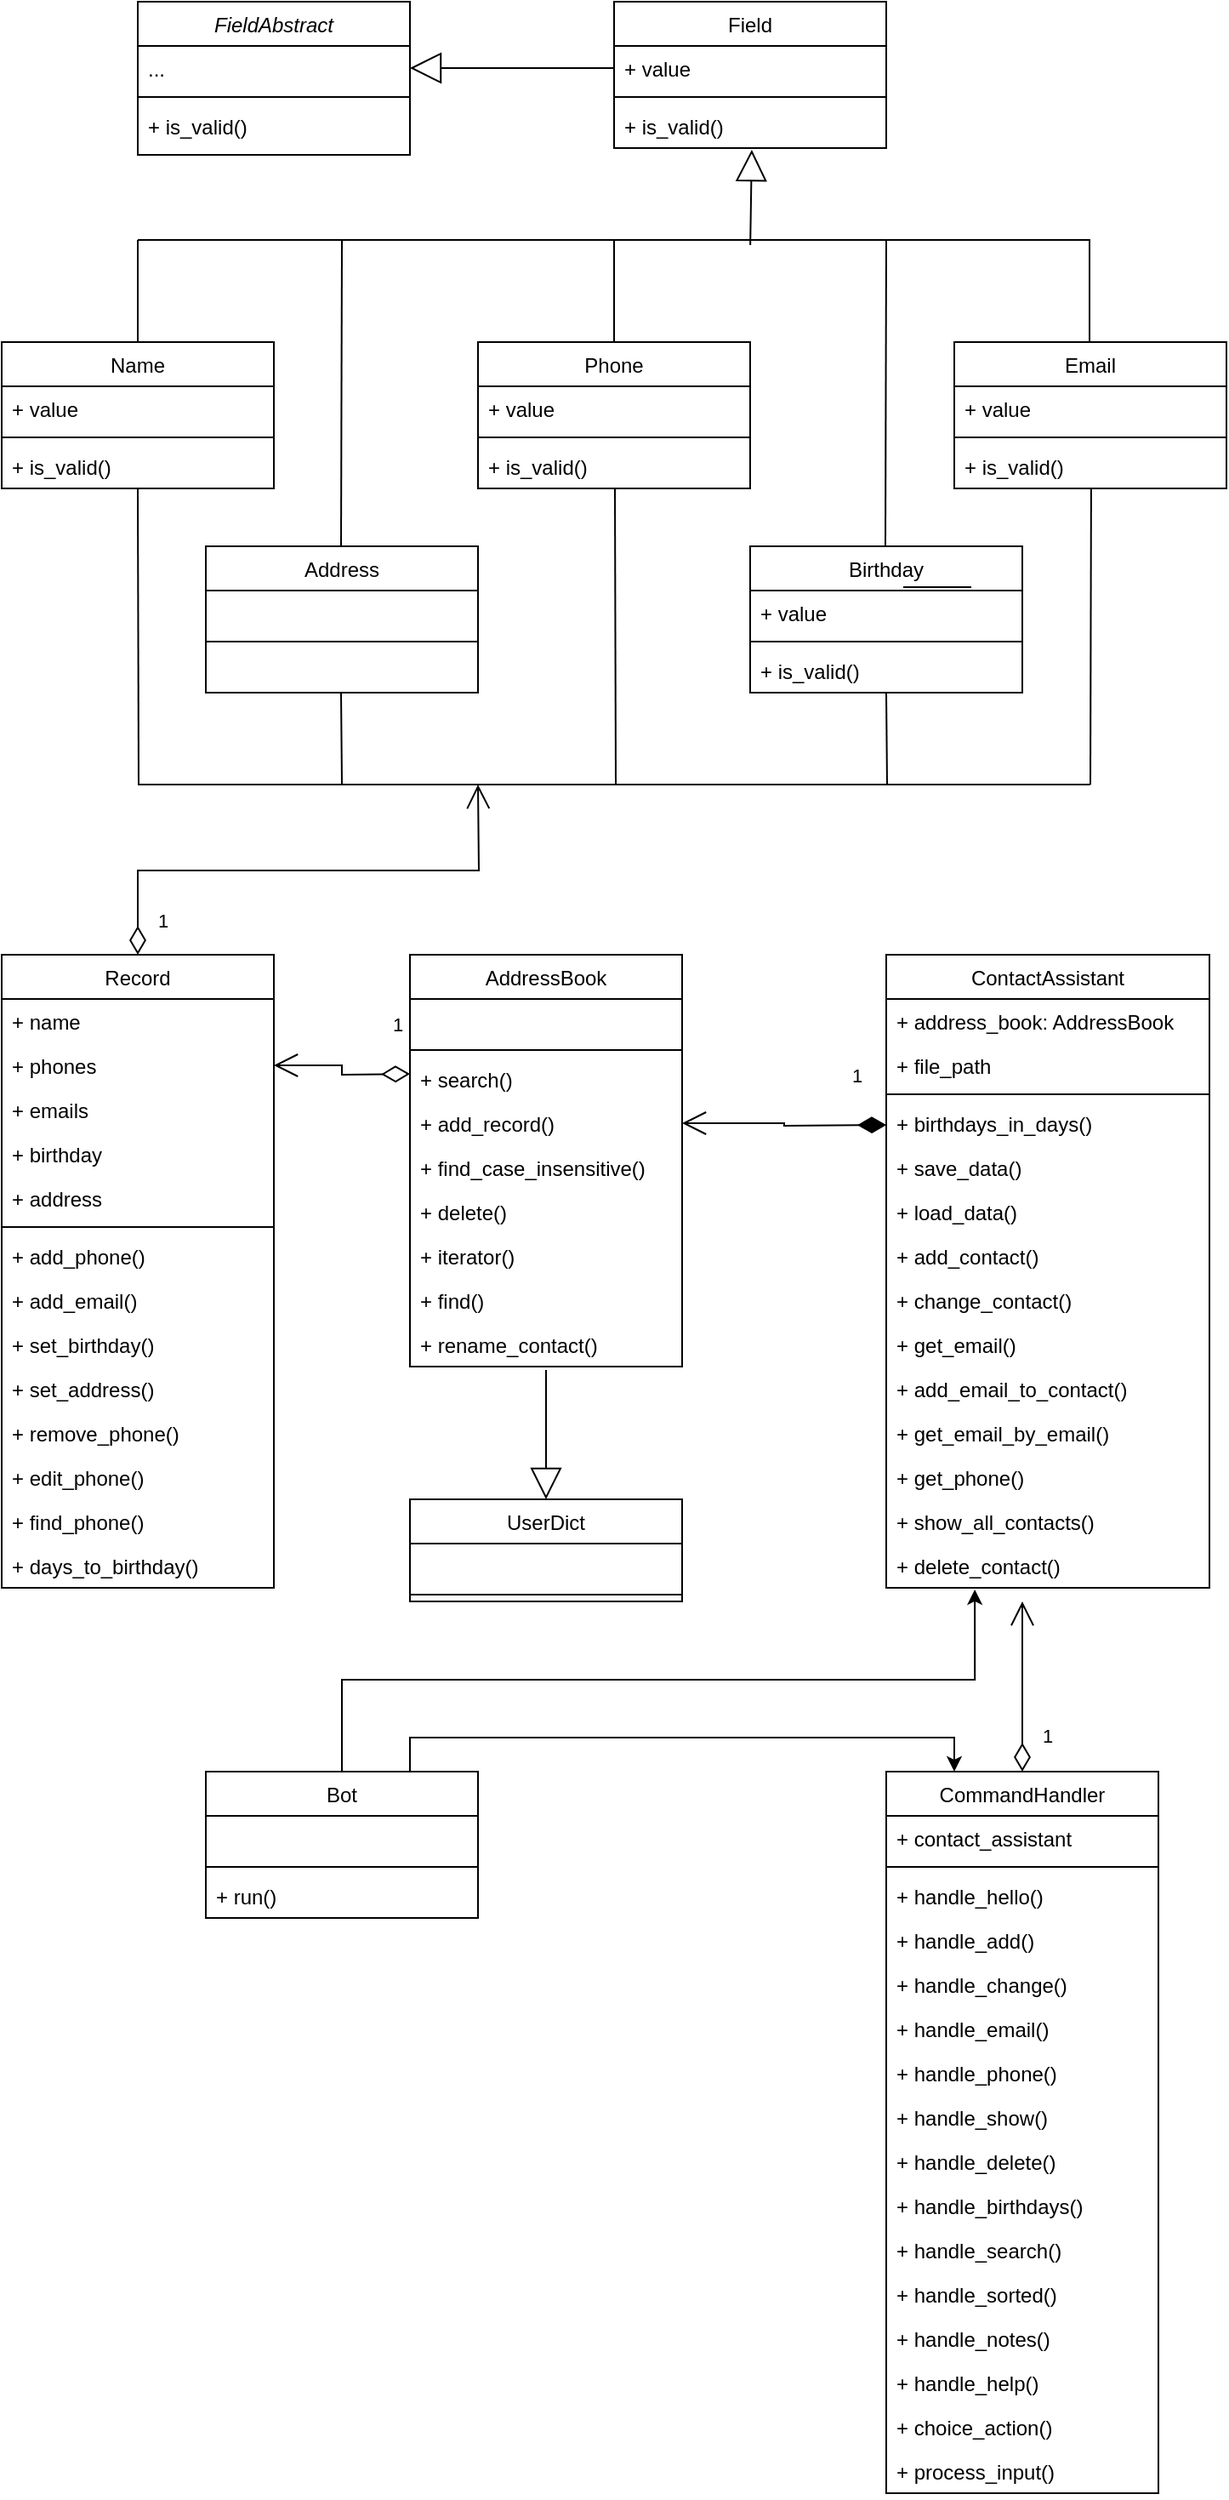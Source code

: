 <mxfile version="24.0.0" type="github">
  <diagram id="C5RBs43oDa-KdzZeNtuy" name="Page-1">
    <mxGraphModel dx="1394" dy="820" grid="1" gridSize="10" guides="1" tooltips="1" connect="1" arrows="1" fold="1" page="1" pageScale="1" pageWidth="827" pageHeight="1169" math="0" shadow="0">
      <root>
        <mxCell id="WIyWlLk6GJQsqaUBKTNV-0" />
        <mxCell id="WIyWlLk6GJQsqaUBKTNV-1" parent="WIyWlLk6GJQsqaUBKTNV-0" />
        <mxCell id="TdaEQUvyKpU_Swf0FTRU-17" value="FieldAbstract" style="swimlane;fontStyle=2;align=center;verticalAlign=top;childLayout=stackLayout;horizontal=1;startSize=26;horizontalStack=0;resizeParent=1;resizeLast=0;collapsible=1;marginBottom=0;rounded=0;shadow=0;strokeWidth=1;" vertex="1" parent="WIyWlLk6GJQsqaUBKTNV-1">
          <mxGeometry x="120" y="80" width="160" height="90" as="geometry">
            <mxRectangle x="230" y="140" width="160" height="26" as="alternateBounds" />
          </mxGeometry>
        </mxCell>
        <mxCell id="TdaEQUvyKpU_Swf0FTRU-20" value="..." style="text;align=left;verticalAlign=top;spacingLeft=4;spacingRight=4;overflow=hidden;rotatable=0;points=[[0,0.5],[1,0.5]];portConstraint=eastwest;rounded=0;shadow=0;html=0;" vertex="1" parent="TdaEQUvyKpU_Swf0FTRU-17">
          <mxGeometry y="26" width="160" height="26" as="geometry" />
        </mxCell>
        <mxCell id="TdaEQUvyKpU_Swf0FTRU-21" value="" style="line;html=1;strokeWidth=1;align=left;verticalAlign=middle;spacingTop=-1;spacingLeft=3;spacingRight=3;rotatable=0;labelPosition=right;points=[];portConstraint=eastwest;" vertex="1" parent="TdaEQUvyKpU_Swf0FTRU-17">
          <mxGeometry y="52" width="160" height="8" as="geometry" />
        </mxCell>
        <mxCell id="TdaEQUvyKpU_Swf0FTRU-22" value="+ is_valid()" style="text;align=left;verticalAlign=top;spacingLeft=4;spacingRight=4;overflow=hidden;rotatable=0;points=[[0,0.5],[1,0.5]];portConstraint=eastwest;" vertex="1" parent="TdaEQUvyKpU_Swf0FTRU-17">
          <mxGeometry y="60" width="160" height="26" as="geometry" />
        </mxCell>
        <mxCell id="TdaEQUvyKpU_Swf0FTRU-23" value="&lt;span style=&quot;font-weight: normal;&quot;&gt;Field&lt;/span&gt;" style="swimlane;fontStyle=1;align=center;verticalAlign=top;childLayout=stackLayout;horizontal=1;startSize=26;horizontalStack=0;resizeParent=1;resizeParentMax=0;resizeLast=0;collapsible=1;marginBottom=0;whiteSpace=wrap;html=1;" vertex="1" parent="WIyWlLk6GJQsqaUBKTNV-1">
          <mxGeometry x="400" y="80" width="160" height="86" as="geometry" />
        </mxCell>
        <mxCell id="TdaEQUvyKpU_Swf0FTRU-24" value="+ value" style="text;strokeColor=none;fillColor=none;align=left;verticalAlign=top;spacingLeft=4;spacingRight=4;overflow=hidden;rotatable=0;points=[[0,0.5],[1,0.5]];portConstraint=eastwest;whiteSpace=wrap;html=1;" vertex="1" parent="TdaEQUvyKpU_Swf0FTRU-23">
          <mxGeometry y="26" width="160" height="26" as="geometry" />
        </mxCell>
        <mxCell id="TdaEQUvyKpU_Swf0FTRU-25" value="" style="line;strokeWidth=1;fillColor=none;align=left;verticalAlign=middle;spacingTop=-1;spacingLeft=3;spacingRight=3;rotatable=0;labelPosition=right;points=[];portConstraint=eastwest;strokeColor=inherit;" vertex="1" parent="TdaEQUvyKpU_Swf0FTRU-23">
          <mxGeometry y="52" width="160" height="8" as="geometry" />
        </mxCell>
        <mxCell id="TdaEQUvyKpU_Swf0FTRU-26" value="+&amp;nbsp;is_valid()" style="text;strokeColor=none;fillColor=none;align=left;verticalAlign=top;spacingLeft=4;spacingRight=4;overflow=hidden;rotatable=0;points=[[0,0.5],[1,0.5]];portConstraint=eastwest;whiteSpace=wrap;html=1;" vertex="1" parent="TdaEQUvyKpU_Swf0FTRU-23">
          <mxGeometry y="60" width="160" height="26" as="geometry" />
        </mxCell>
        <mxCell id="TdaEQUvyKpU_Swf0FTRU-28" value="" style="endArrow=block;endSize=16;endFill=0;html=1;rounded=0;exitX=0;exitY=0.5;exitDx=0;exitDy=0;entryX=1;entryY=0.5;entryDx=0;entryDy=0;" edge="1" parent="WIyWlLk6GJQsqaUBKTNV-1" source="TdaEQUvyKpU_Swf0FTRU-24" target="TdaEQUvyKpU_Swf0FTRU-20">
          <mxGeometry width="160" relative="1" as="geometry">
            <mxPoint x="230" y="250" as="sourcePoint" />
            <mxPoint x="390" y="250" as="targetPoint" />
          </mxGeometry>
        </mxCell>
        <mxCell id="TdaEQUvyKpU_Swf0FTRU-29" value="&lt;span style=&quot;font-weight: normal;&quot;&gt;Name&lt;/span&gt;" style="swimlane;fontStyle=1;align=center;verticalAlign=top;childLayout=stackLayout;horizontal=1;startSize=26;horizontalStack=0;resizeParent=1;resizeParentMax=0;resizeLast=0;collapsible=1;marginBottom=0;whiteSpace=wrap;html=1;" vertex="1" parent="WIyWlLk6GJQsqaUBKTNV-1">
          <mxGeometry x="40" y="280" width="160" height="86" as="geometry" />
        </mxCell>
        <mxCell id="TdaEQUvyKpU_Swf0FTRU-30" value="+ value" style="text;strokeColor=none;fillColor=none;align=left;verticalAlign=top;spacingLeft=4;spacingRight=4;overflow=hidden;rotatable=0;points=[[0,0.5],[1,0.5]];portConstraint=eastwest;whiteSpace=wrap;html=1;" vertex="1" parent="TdaEQUvyKpU_Swf0FTRU-29">
          <mxGeometry y="26" width="160" height="26" as="geometry" />
        </mxCell>
        <mxCell id="TdaEQUvyKpU_Swf0FTRU-31" value="" style="line;strokeWidth=1;fillColor=none;align=left;verticalAlign=middle;spacingTop=-1;spacingLeft=3;spacingRight=3;rotatable=0;labelPosition=right;points=[];portConstraint=eastwest;strokeColor=inherit;" vertex="1" parent="TdaEQUvyKpU_Swf0FTRU-29">
          <mxGeometry y="52" width="160" height="8" as="geometry" />
        </mxCell>
        <mxCell id="TdaEQUvyKpU_Swf0FTRU-32" value="+&amp;nbsp;is_valid()" style="text;strokeColor=none;fillColor=none;align=left;verticalAlign=top;spacingLeft=4;spacingRight=4;overflow=hidden;rotatable=0;points=[[0,0.5],[1,0.5]];portConstraint=eastwest;whiteSpace=wrap;html=1;" vertex="1" parent="TdaEQUvyKpU_Swf0FTRU-29">
          <mxGeometry y="60" width="160" height="26" as="geometry" />
        </mxCell>
        <mxCell id="TdaEQUvyKpU_Swf0FTRU-33" value="&lt;span style=&quot;font-weight: normal;&quot;&gt;Phone&lt;/span&gt;" style="swimlane;fontStyle=1;align=center;verticalAlign=top;childLayout=stackLayout;horizontal=1;startSize=26;horizontalStack=0;resizeParent=1;resizeParentMax=0;resizeLast=0;collapsible=1;marginBottom=0;whiteSpace=wrap;html=1;" vertex="1" parent="WIyWlLk6GJQsqaUBKTNV-1">
          <mxGeometry x="320" y="280" width="160" height="86" as="geometry" />
        </mxCell>
        <mxCell id="TdaEQUvyKpU_Swf0FTRU-34" value="+ value" style="text;strokeColor=none;fillColor=none;align=left;verticalAlign=top;spacingLeft=4;spacingRight=4;overflow=hidden;rotatable=0;points=[[0,0.5],[1,0.5]];portConstraint=eastwest;whiteSpace=wrap;html=1;" vertex="1" parent="TdaEQUvyKpU_Swf0FTRU-33">
          <mxGeometry y="26" width="160" height="26" as="geometry" />
        </mxCell>
        <mxCell id="TdaEQUvyKpU_Swf0FTRU-35" value="" style="line;strokeWidth=1;fillColor=none;align=left;verticalAlign=middle;spacingTop=-1;spacingLeft=3;spacingRight=3;rotatable=0;labelPosition=right;points=[];portConstraint=eastwest;strokeColor=inherit;" vertex="1" parent="TdaEQUvyKpU_Swf0FTRU-33">
          <mxGeometry y="52" width="160" height="8" as="geometry" />
        </mxCell>
        <mxCell id="TdaEQUvyKpU_Swf0FTRU-36" value="+&amp;nbsp;is_valid()" style="text;strokeColor=none;fillColor=none;align=left;verticalAlign=top;spacingLeft=4;spacingRight=4;overflow=hidden;rotatable=0;points=[[0,0.5],[1,0.5]];portConstraint=eastwest;whiteSpace=wrap;html=1;" vertex="1" parent="TdaEQUvyKpU_Swf0FTRU-33">
          <mxGeometry y="60" width="160" height="26" as="geometry" />
        </mxCell>
        <mxCell id="TdaEQUvyKpU_Swf0FTRU-37" value="&lt;span style=&quot;font-weight: normal;&quot;&gt;Email&lt;/span&gt;" style="swimlane;fontStyle=1;align=center;verticalAlign=top;childLayout=stackLayout;horizontal=1;startSize=26;horizontalStack=0;resizeParent=1;resizeParentMax=0;resizeLast=0;collapsible=1;marginBottom=0;whiteSpace=wrap;html=1;" vertex="1" parent="WIyWlLk6GJQsqaUBKTNV-1">
          <mxGeometry x="600" y="280" width="160" height="86" as="geometry" />
        </mxCell>
        <mxCell id="TdaEQUvyKpU_Swf0FTRU-38" value="+ value" style="text;strokeColor=none;fillColor=none;align=left;verticalAlign=top;spacingLeft=4;spacingRight=4;overflow=hidden;rotatable=0;points=[[0,0.5],[1,0.5]];portConstraint=eastwest;whiteSpace=wrap;html=1;" vertex="1" parent="TdaEQUvyKpU_Swf0FTRU-37">
          <mxGeometry y="26" width="160" height="26" as="geometry" />
        </mxCell>
        <mxCell id="TdaEQUvyKpU_Swf0FTRU-39" value="" style="line;strokeWidth=1;fillColor=none;align=left;verticalAlign=middle;spacingTop=-1;spacingLeft=3;spacingRight=3;rotatable=0;labelPosition=right;points=[];portConstraint=eastwest;strokeColor=inherit;" vertex="1" parent="TdaEQUvyKpU_Swf0FTRU-37">
          <mxGeometry y="52" width="160" height="8" as="geometry" />
        </mxCell>
        <mxCell id="TdaEQUvyKpU_Swf0FTRU-40" value="+&amp;nbsp;is_valid()" style="text;strokeColor=none;fillColor=none;align=left;verticalAlign=top;spacingLeft=4;spacingRight=4;overflow=hidden;rotatable=0;points=[[0,0.5],[1,0.5]];portConstraint=eastwest;whiteSpace=wrap;html=1;" vertex="1" parent="TdaEQUvyKpU_Swf0FTRU-37">
          <mxGeometry y="60" width="160" height="26" as="geometry" />
        </mxCell>
        <mxCell id="TdaEQUvyKpU_Swf0FTRU-41" value="&lt;span style=&quot;font-weight: 400;&quot;&gt;Address&lt;/span&gt;" style="swimlane;fontStyle=1;align=center;verticalAlign=top;childLayout=stackLayout;horizontal=1;startSize=26;horizontalStack=0;resizeParent=1;resizeParentMax=0;resizeLast=0;collapsible=1;marginBottom=0;whiteSpace=wrap;html=1;" vertex="1" parent="WIyWlLk6GJQsqaUBKTNV-1">
          <mxGeometry x="160" y="400" width="160" height="86" as="geometry" />
        </mxCell>
        <mxCell id="TdaEQUvyKpU_Swf0FTRU-42" value="&amp;nbsp;" style="text;strokeColor=none;fillColor=none;align=left;verticalAlign=top;spacingLeft=4;spacingRight=4;overflow=hidden;rotatable=0;points=[[0,0.5],[1,0.5]];portConstraint=eastwest;whiteSpace=wrap;html=1;" vertex="1" parent="TdaEQUvyKpU_Swf0FTRU-41">
          <mxGeometry y="26" width="160" height="26" as="geometry" />
        </mxCell>
        <mxCell id="TdaEQUvyKpU_Swf0FTRU-43" value="" style="line;strokeWidth=1;fillColor=none;align=left;verticalAlign=middle;spacingTop=-1;spacingLeft=3;spacingRight=3;rotatable=0;labelPosition=right;points=[];portConstraint=eastwest;strokeColor=inherit;" vertex="1" parent="TdaEQUvyKpU_Swf0FTRU-41">
          <mxGeometry y="52" width="160" height="8" as="geometry" />
        </mxCell>
        <mxCell id="TdaEQUvyKpU_Swf0FTRU-44" value="&amp;nbsp;" style="text;strokeColor=none;fillColor=none;align=left;verticalAlign=top;spacingLeft=4;spacingRight=4;overflow=hidden;rotatable=0;points=[[0,0.5],[1,0.5]];portConstraint=eastwest;whiteSpace=wrap;html=1;" vertex="1" parent="TdaEQUvyKpU_Swf0FTRU-41">
          <mxGeometry y="60" width="160" height="26" as="geometry" />
        </mxCell>
        <mxCell id="TdaEQUvyKpU_Swf0FTRU-45" value="&lt;span style=&quot;font-weight: 400;&quot;&gt;Birthday&lt;/span&gt;" style="swimlane;fontStyle=1;align=center;verticalAlign=top;childLayout=stackLayout;horizontal=1;startSize=26;horizontalStack=0;resizeParent=1;resizeParentMax=0;resizeLast=0;collapsible=1;marginBottom=0;whiteSpace=wrap;html=1;" vertex="1" parent="WIyWlLk6GJQsqaUBKTNV-1">
          <mxGeometry x="480" y="400" width="160" height="86" as="geometry" />
        </mxCell>
        <mxCell id="TdaEQUvyKpU_Swf0FTRU-46" value="+ value" style="text;strokeColor=none;fillColor=none;align=left;verticalAlign=top;spacingLeft=4;spacingRight=4;overflow=hidden;rotatable=0;points=[[0,0.5],[1,0.5]];portConstraint=eastwest;whiteSpace=wrap;html=1;" vertex="1" parent="TdaEQUvyKpU_Swf0FTRU-45">
          <mxGeometry y="26" width="160" height="26" as="geometry" />
        </mxCell>
        <mxCell id="TdaEQUvyKpU_Swf0FTRU-47" value="" style="line;strokeWidth=1;fillColor=none;align=left;verticalAlign=middle;spacingTop=-1;spacingLeft=3;spacingRight=3;rotatable=0;labelPosition=right;points=[];portConstraint=eastwest;strokeColor=inherit;" vertex="1" parent="TdaEQUvyKpU_Swf0FTRU-45">
          <mxGeometry y="52" width="160" height="8" as="geometry" />
        </mxCell>
        <mxCell id="TdaEQUvyKpU_Swf0FTRU-48" value="+&amp;nbsp;is_valid()" style="text;strokeColor=none;fillColor=none;align=left;verticalAlign=top;spacingLeft=4;spacingRight=4;overflow=hidden;rotatable=0;points=[[0,0.5],[1,0.5]];portConstraint=eastwest;whiteSpace=wrap;html=1;" vertex="1" parent="TdaEQUvyKpU_Swf0FTRU-45">
          <mxGeometry y="60" width="160" height="26" as="geometry" />
        </mxCell>
        <mxCell id="TdaEQUvyKpU_Swf0FTRU-49" value="" style="endArrow=block;endSize=16;endFill=0;html=1;rounded=0;entryX=0.506;entryY=1.038;entryDx=0;entryDy=0;entryPerimeter=0;exitX=0.643;exitY=0.375;exitDx=0;exitDy=0;exitPerimeter=0;" edge="1" parent="WIyWlLk6GJQsqaUBKTNV-1" target="TdaEQUvyKpU_Swf0FTRU-26">
          <mxGeometry width="160" relative="1" as="geometry">
            <mxPoint x="480.08" y="223" as="sourcePoint" />
            <mxPoint x="480" y="190" as="targetPoint" />
          </mxGeometry>
        </mxCell>
        <mxCell id="TdaEQUvyKpU_Swf0FTRU-50" value="" style="line;strokeWidth=1;fillColor=none;align=left;verticalAlign=middle;spacingTop=-1;spacingLeft=3;spacingRight=3;rotatable=0;labelPosition=right;points=[];portConstraint=eastwest;strokeColor=inherit;" vertex="1" parent="WIyWlLk6GJQsqaUBKTNV-1">
          <mxGeometry x="570" y="420" width="40" height="8" as="geometry" />
        </mxCell>
        <mxCell id="TdaEQUvyKpU_Swf0FTRU-60" value="" style="endArrow=none;html=1;rounded=0;" edge="1" parent="WIyWlLk6GJQsqaUBKTNV-1">
          <mxGeometry width="50" height="50" relative="1" as="geometry">
            <mxPoint x="120" y="220" as="sourcePoint" />
            <mxPoint x="680" y="220" as="targetPoint" />
          </mxGeometry>
        </mxCell>
        <mxCell id="TdaEQUvyKpU_Swf0FTRU-61" value="" style="endArrow=none;html=1;rounded=0;" edge="1" parent="WIyWlLk6GJQsqaUBKTNV-1">
          <mxGeometry width="50" height="50" relative="1" as="geometry">
            <mxPoint x="120" y="280" as="sourcePoint" />
            <mxPoint x="120" y="220" as="targetPoint" />
          </mxGeometry>
        </mxCell>
        <mxCell id="TdaEQUvyKpU_Swf0FTRU-62" value="" style="endArrow=none;html=1;rounded=0;" edge="1" parent="WIyWlLk6GJQsqaUBKTNV-1">
          <mxGeometry width="50" height="50" relative="1" as="geometry">
            <mxPoint x="400" y="280" as="sourcePoint" />
            <mxPoint x="400" y="220" as="targetPoint" />
          </mxGeometry>
        </mxCell>
        <mxCell id="TdaEQUvyKpU_Swf0FTRU-63" value="" style="endArrow=none;html=1;rounded=0;" edge="1" parent="WIyWlLk6GJQsqaUBKTNV-1">
          <mxGeometry width="50" height="50" relative="1" as="geometry">
            <mxPoint x="679.5" y="280" as="sourcePoint" />
            <mxPoint x="679.5" y="220" as="targetPoint" />
          </mxGeometry>
        </mxCell>
        <mxCell id="TdaEQUvyKpU_Swf0FTRU-64" value="" style="endArrow=none;html=1;rounded=0;" edge="1" parent="WIyWlLk6GJQsqaUBKTNV-1">
          <mxGeometry width="50" height="50" relative="1" as="geometry">
            <mxPoint x="239.5" y="400" as="sourcePoint" />
            <mxPoint x="240" y="220" as="targetPoint" />
          </mxGeometry>
        </mxCell>
        <mxCell id="TdaEQUvyKpU_Swf0FTRU-65" value="" style="endArrow=none;html=1;rounded=0;" edge="1" parent="WIyWlLk6GJQsqaUBKTNV-1">
          <mxGeometry width="50" height="50" relative="1" as="geometry">
            <mxPoint x="559.5" y="400" as="sourcePoint" />
            <mxPoint x="560" y="220" as="targetPoint" />
          </mxGeometry>
        </mxCell>
        <mxCell id="TdaEQUvyKpU_Swf0FTRU-66" value="&lt;span style=&quot;font-weight: 400;&quot;&gt;Record&lt;/span&gt;" style="swimlane;fontStyle=1;align=center;verticalAlign=top;childLayout=stackLayout;horizontal=1;startSize=26;horizontalStack=0;resizeParent=1;resizeParentMax=0;resizeLast=0;collapsible=1;marginBottom=0;whiteSpace=wrap;html=1;" vertex="1" parent="WIyWlLk6GJQsqaUBKTNV-1">
          <mxGeometry x="40" y="640" width="160" height="372" as="geometry" />
        </mxCell>
        <mxCell id="TdaEQUvyKpU_Swf0FTRU-67" value="+ name" style="text;strokeColor=none;fillColor=none;align=left;verticalAlign=top;spacingLeft=4;spacingRight=4;overflow=hidden;rotatable=0;points=[[0,0.5],[1,0.5]];portConstraint=eastwest;whiteSpace=wrap;html=1;" vertex="1" parent="TdaEQUvyKpU_Swf0FTRU-66">
          <mxGeometry y="26" width="160" height="26" as="geometry" />
        </mxCell>
        <mxCell id="TdaEQUvyKpU_Swf0FTRU-70" value="+ phones" style="text;strokeColor=none;fillColor=none;align=left;verticalAlign=top;spacingLeft=4;spacingRight=4;overflow=hidden;rotatable=0;points=[[0,0.5],[1,0.5]];portConstraint=eastwest;whiteSpace=wrap;html=1;" vertex="1" parent="TdaEQUvyKpU_Swf0FTRU-66">
          <mxGeometry y="52" width="160" height="26" as="geometry" />
        </mxCell>
        <mxCell id="TdaEQUvyKpU_Swf0FTRU-73" value="+ emails" style="text;strokeColor=none;fillColor=none;align=left;verticalAlign=top;spacingLeft=4;spacingRight=4;overflow=hidden;rotatable=0;points=[[0,0.5],[1,0.5]];portConstraint=eastwest;whiteSpace=wrap;html=1;" vertex="1" parent="TdaEQUvyKpU_Swf0FTRU-66">
          <mxGeometry y="78" width="160" height="26" as="geometry" />
        </mxCell>
        <mxCell id="TdaEQUvyKpU_Swf0FTRU-72" value="+ birthday" style="text;strokeColor=none;fillColor=none;align=left;verticalAlign=top;spacingLeft=4;spacingRight=4;overflow=hidden;rotatable=0;points=[[0,0.5],[1,0.5]];portConstraint=eastwest;whiteSpace=wrap;html=1;" vertex="1" parent="TdaEQUvyKpU_Swf0FTRU-66">
          <mxGeometry y="104" width="160" height="26" as="geometry" />
        </mxCell>
        <mxCell id="TdaEQUvyKpU_Swf0FTRU-71" value="+ address" style="text;strokeColor=none;fillColor=none;align=left;verticalAlign=top;spacingLeft=4;spacingRight=4;overflow=hidden;rotatable=0;points=[[0,0.5],[1,0.5]];portConstraint=eastwest;whiteSpace=wrap;html=1;" vertex="1" parent="TdaEQUvyKpU_Swf0FTRU-66">
          <mxGeometry y="130" width="160" height="26" as="geometry" />
        </mxCell>
        <mxCell id="TdaEQUvyKpU_Swf0FTRU-68" value="" style="line;strokeWidth=1;fillColor=none;align=left;verticalAlign=middle;spacingTop=-1;spacingLeft=3;spacingRight=3;rotatable=0;labelPosition=right;points=[];portConstraint=eastwest;strokeColor=inherit;" vertex="1" parent="TdaEQUvyKpU_Swf0FTRU-66">
          <mxGeometry y="156" width="160" height="8" as="geometry" />
        </mxCell>
        <mxCell id="TdaEQUvyKpU_Swf0FTRU-78" value="+ add_phone()" style="text;strokeColor=none;fillColor=none;align=left;verticalAlign=top;spacingLeft=4;spacingRight=4;overflow=hidden;rotatable=0;points=[[0,0.5],[1,0.5]];portConstraint=eastwest;whiteSpace=wrap;html=1;" vertex="1" parent="TdaEQUvyKpU_Swf0FTRU-66">
          <mxGeometry y="164" width="160" height="26" as="geometry" />
        </mxCell>
        <mxCell id="TdaEQUvyKpU_Swf0FTRU-80" value="+ add_email()" style="text;strokeColor=none;fillColor=none;align=left;verticalAlign=top;spacingLeft=4;spacingRight=4;overflow=hidden;rotatable=0;points=[[0,0.5],[1,0.5]];portConstraint=eastwest;whiteSpace=wrap;html=1;" vertex="1" parent="TdaEQUvyKpU_Swf0FTRU-66">
          <mxGeometry y="190" width="160" height="26" as="geometry" />
        </mxCell>
        <mxCell id="TdaEQUvyKpU_Swf0FTRU-79" value="+ set_birthday()" style="text;strokeColor=none;fillColor=none;align=left;verticalAlign=top;spacingLeft=4;spacingRight=4;overflow=hidden;rotatable=0;points=[[0,0.5],[1,0.5]];portConstraint=eastwest;whiteSpace=wrap;html=1;" vertex="1" parent="TdaEQUvyKpU_Swf0FTRU-66">
          <mxGeometry y="216" width="160" height="26" as="geometry" />
        </mxCell>
        <mxCell id="TdaEQUvyKpU_Swf0FTRU-92" value="+ set_address()" style="text;strokeColor=none;fillColor=none;align=left;verticalAlign=top;spacingLeft=4;spacingRight=4;overflow=hidden;rotatable=0;points=[[0,0.5],[1,0.5]];portConstraint=eastwest;whiteSpace=wrap;html=1;" vertex="1" parent="TdaEQUvyKpU_Swf0FTRU-66">
          <mxGeometry y="242" width="160" height="26" as="geometry" />
        </mxCell>
        <mxCell id="TdaEQUvyKpU_Swf0FTRU-93" value="+ remove_phone()" style="text;strokeColor=none;fillColor=none;align=left;verticalAlign=top;spacingLeft=4;spacingRight=4;overflow=hidden;rotatable=0;points=[[0,0.5],[1,0.5]];portConstraint=eastwest;whiteSpace=wrap;html=1;" vertex="1" parent="TdaEQUvyKpU_Swf0FTRU-66">
          <mxGeometry y="268" width="160" height="26" as="geometry" />
        </mxCell>
        <mxCell id="TdaEQUvyKpU_Swf0FTRU-91" value="+ edit_phone()" style="text;strokeColor=none;fillColor=none;align=left;verticalAlign=top;spacingLeft=4;spacingRight=4;overflow=hidden;rotatable=0;points=[[0,0.5],[1,0.5]];portConstraint=eastwest;whiteSpace=wrap;html=1;" vertex="1" parent="TdaEQUvyKpU_Swf0FTRU-66">
          <mxGeometry y="294" width="160" height="26" as="geometry" />
        </mxCell>
        <mxCell id="TdaEQUvyKpU_Swf0FTRU-94" value="+ find_phone()" style="text;strokeColor=none;fillColor=none;align=left;verticalAlign=top;spacingLeft=4;spacingRight=4;overflow=hidden;rotatable=0;points=[[0,0.5],[1,0.5]];portConstraint=eastwest;whiteSpace=wrap;html=1;" vertex="1" parent="TdaEQUvyKpU_Swf0FTRU-66">
          <mxGeometry y="320" width="160" height="26" as="geometry" />
        </mxCell>
        <mxCell id="TdaEQUvyKpU_Swf0FTRU-95" value="+ days_to_birthday()" style="text;strokeColor=none;fillColor=none;align=left;verticalAlign=top;spacingLeft=4;spacingRight=4;overflow=hidden;rotatable=0;points=[[0,0.5],[1,0.5]];portConstraint=eastwest;whiteSpace=wrap;html=1;" vertex="1" parent="TdaEQUvyKpU_Swf0FTRU-66">
          <mxGeometry y="346" width="160" height="26" as="geometry" />
        </mxCell>
        <mxCell id="TdaEQUvyKpU_Swf0FTRU-84" value="" style="endArrow=none;html=1;rounded=0;" edge="1" parent="WIyWlLk6GJQsqaUBKTNV-1">
          <mxGeometry width="50" height="50" relative="1" as="geometry">
            <mxPoint x="120" y="540" as="sourcePoint" />
            <mxPoint x="680" y="540" as="targetPoint" />
          </mxGeometry>
        </mxCell>
        <mxCell id="TdaEQUvyKpU_Swf0FTRU-85" value="" style="endArrow=none;html=1;rounded=0;entryX=0.506;entryY=1.154;entryDx=0;entryDy=0;entryPerimeter=0;" edge="1" parent="WIyWlLk6GJQsqaUBKTNV-1">
          <mxGeometry width="50" height="50" relative="1" as="geometry">
            <mxPoint x="680" y="540" as="sourcePoint" />
            <mxPoint x="680.46" y="366.004" as="targetPoint" />
          </mxGeometry>
        </mxCell>
        <mxCell id="TdaEQUvyKpU_Swf0FTRU-86" value="" style="endArrow=none;html=1;rounded=0;entryX=0.506;entryY=1.154;entryDx=0;entryDy=0;entryPerimeter=0;" edge="1" parent="WIyWlLk6GJQsqaUBKTNV-1">
          <mxGeometry width="50" height="50" relative="1" as="geometry">
            <mxPoint x="401" y="540" as="sourcePoint" />
            <mxPoint x="400.5" y="366" as="targetPoint" />
          </mxGeometry>
        </mxCell>
        <mxCell id="TdaEQUvyKpU_Swf0FTRU-87" value="" style="endArrow=none;html=1;rounded=0;entryX=0.506;entryY=1.154;entryDx=0;entryDy=0;entryPerimeter=0;" edge="1" parent="WIyWlLk6GJQsqaUBKTNV-1">
          <mxGeometry width="50" height="50" relative="1" as="geometry">
            <mxPoint x="120.5" y="540" as="sourcePoint" />
            <mxPoint x="120" y="366" as="targetPoint" />
          </mxGeometry>
        </mxCell>
        <mxCell id="TdaEQUvyKpU_Swf0FTRU-88" value="" style="endArrow=none;html=1;rounded=0;" edge="1" parent="WIyWlLk6GJQsqaUBKTNV-1">
          <mxGeometry width="50" height="50" relative="1" as="geometry">
            <mxPoint x="240" y="540" as="sourcePoint" />
            <mxPoint x="239.5" y="486" as="targetPoint" />
          </mxGeometry>
        </mxCell>
        <mxCell id="TdaEQUvyKpU_Swf0FTRU-89" value="" style="endArrow=none;html=1;rounded=0;" edge="1" parent="WIyWlLk6GJQsqaUBKTNV-1">
          <mxGeometry width="50" height="50" relative="1" as="geometry">
            <mxPoint x="560.5" y="540" as="sourcePoint" />
            <mxPoint x="560" y="486" as="targetPoint" />
          </mxGeometry>
        </mxCell>
        <mxCell id="TdaEQUvyKpU_Swf0FTRU-90" value="1" style="endArrow=open;html=1;endSize=12;startArrow=diamondThin;startSize=14;startFill=0;edgeStyle=orthogonalEdgeStyle;align=left;verticalAlign=bottom;rounded=0;exitX=0.5;exitY=0;exitDx=0;exitDy=0;" edge="1" parent="WIyWlLk6GJQsqaUBKTNV-1" source="TdaEQUvyKpU_Swf0FTRU-66">
          <mxGeometry x="-0.923" y="-10" relative="1" as="geometry">
            <mxPoint x="240" y="600" as="sourcePoint" />
            <mxPoint x="320" y="540" as="targetPoint" />
            <mxPoint as="offset" />
          </mxGeometry>
        </mxCell>
        <mxCell id="TdaEQUvyKpU_Swf0FTRU-97" value="&lt;span style=&quot;font-weight: 400;&quot;&gt;AddressBook&lt;/span&gt;" style="swimlane;fontStyle=1;align=center;verticalAlign=top;childLayout=stackLayout;horizontal=1;startSize=26;horizontalStack=0;resizeParent=1;resizeParentMax=0;resizeLast=0;collapsible=1;marginBottom=0;whiteSpace=wrap;html=1;" vertex="1" parent="WIyWlLk6GJQsqaUBKTNV-1">
          <mxGeometry x="280" y="640" width="160" height="242" as="geometry" />
        </mxCell>
        <mxCell id="TdaEQUvyKpU_Swf0FTRU-98" value="&amp;nbsp;" style="text;strokeColor=none;fillColor=none;align=left;verticalAlign=top;spacingLeft=4;spacingRight=4;overflow=hidden;rotatable=0;points=[[0,0.5],[1,0.5]];portConstraint=eastwest;whiteSpace=wrap;html=1;" vertex="1" parent="TdaEQUvyKpU_Swf0FTRU-97">
          <mxGeometry y="26" width="160" height="26" as="geometry" />
        </mxCell>
        <mxCell id="TdaEQUvyKpU_Swf0FTRU-99" value="" style="line;strokeWidth=1;fillColor=none;align=left;verticalAlign=middle;spacingTop=-1;spacingLeft=3;spacingRight=3;rotatable=0;labelPosition=right;points=[];portConstraint=eastwest;strokeColor=inherit;" vertex="1" parent="TdaEQUvyKpU_Swf0FTRU-97">
          <mxGeometry y="52" width="160" height="8" as="geometry" />
        </mxCell>
        <mxCell id="TdaEQUvyKpU_Swf0FTRU-100" value="+ search()" style="text;strokeColor=none;fillColor=none;align=left;verticalAlign=top;spacingLeft=4;spacingRight=4;overflow=hidden;rotatable=0;points=[[0,0.5],[1,0.5]];portConstraint=eastwest;whiteSpace=wrap;html=1;" vertex="1" parent="TdaEQUvyKpU_Swf0FTRU-97">
          <mxGeometry y="60" width="160" height="26" as="geometry" />
        </mxCell>
        <mxCell id="TdaEQUvyKpU_Swf0FTRU-107" value="+ add_record()" style="text;strokeColor=none;fillColor=none;align=left;verticalAlign=top;spacingLeft=4;spacingRight=4;overflow=hidden;rotatable=0;points=[[0,0.5],[1,0.5]];portConstraint=eastwest;whiteSpace=wrap;html=1;" vertex="1" parent="TdaEQUvyKpU_Swf0FTRU-97">
          <mxGeometry y="86" width="160" height="26" as="geometry" />
        </mxCell>
        <mxCell id="TdaEQUvyKpU_Swf0FTRU-109" value="+ find_case_insensitive()" style="text;strokeColor=none;fillColor=none;align=left;verticalAlign=top;spacingLeft=4;spacingRight=4;overflow=hidden;rotatable=0;points=[[0,0.5],[1,0.5]];portConstraint=eastwest;whiteSpace=wrap;html=1;" vertex="1" parent="TdaEQUvyKpU_Swf0FTRU-97">
          <mxGeometry y="112" width="160" height="26" as="geometry" />
        </mxCell>
        <mxCell id="TdaEQUvyKpU_Swf0FTRU-111" value="+ delete()" style="text;strokeColor=none;fillColor=none;align=left;verticalAlign=top;spacingLeft=4;spacingRight=4;overflow=hidden;rotatable=0;points=[[0,0.5],[1,0.5]];portConstraint=eastwest;whiteSpace=wrap;html=1;" vertex="1" parent="TdaEQUvyKpU_Swf0FTRU-97">
          <mxGeometry y="138" width="160" height="26" as="geometry" />
        </mxCell>
        <mxCell id="TdaEQUvyKpU_Swf0FTRU-110" value="+ iterator()" style="text;strokeColor=none;fillColor=none;align=left;verticalAlign=top;spacingLeft=4;spacingRight=4;overflow=hidden;rotatable=0;points=[[0,0.5],[1,0.5]];portConstraint=eastwest;whiteSpace=wrap;html=1;" vertex="1" parent="TdaEQUvyKpU_Swf0FTRU-97">
          <mxGeometry y="164" width="160" height="26" as="geometry" />
        </mxCell>
        <mxCell id="TdaEQUvyKpU_Swf0FTRU-108" value="+ find()" style="text;strokeColor=none;fillColor=none;align=left;verticalAlign=top;spacingLeft=4;spacingRight=4;overflow=hidden;rotatable=0;points=[[0,0.5],[1,0.5]];portConstraint=eastwest;whiteSpace=wrap;html=1;" vertex="1" parent="TdaEQUvyKpU_Swf0FTRU-97">
          <mxGeometry y="190" width="160" height="26" as="geometry" />
        </mxCell>
        <mxCell id="TdaEQUvyKpU_Swf0FTRU-106" value="+ rename_contact()" style="text;strokeColor=none;fillColor=none;align=left;verticalAlign=top;spacingLeft=4;spacingRight=4;overflow=hidden;rotatable=0;points=[[0,0.5],[1,0.5]];portConstraint=eastwest;whiteSpace=wrap;html=1;" vertex="1" parent="TdaEQUvyKpU_Swf0FTRU-97">
          <mxGeometry y="216" width="160" height="26" as="geometry" />
        </mxCell>
        <mxCell id="TdaEQUvyKpU_Swf0FTRU-101" value="&lt;span style=&quot;font-weight: 400;&quot;&gt;UserDict&lt;/span&gt;" style="swimlane;fontStyle=1;align=center;verticalAlign=top;childLayout=stackLayout;horizontal=1;startSize=26;horizontalStack=0;resizeParent=1;resizeParentMax=0;resizeLast=0;collapsible=1;marginBottom=0;whiteSpace=wrap;html=1;" vertex="1" parent="WIyWlLk6GJQsqaUBKTNV-1">
          <mxGeometry x="280" y="960" width="160" height="60" as="geometry" />
        </mxCell>
        <mxCell id="TdaEQUvyKpU_Swf0FTRU-102" value="&amp;nbsp;" style="text;strokeColor=none;fillColor=none;align=left;verticalAlign=top;spacingLeft=4;spacingRight=4;overflow=hidden;rotatable=0;points=[[0,0.5],[1,0.5]];portConstraint=eastwest;whiteSpace=wrap;html=1;" vertex="1" parent="TdaEQUvyKpU_Swf0FTRU-101">
          <mxGeometry y="26" width="160" height="26" as="geometry" />
        </mxCell>
        <mxCell id="TdaEQUvyKpU_Swf0FTRU-103" value="" style="line;strokeWidth=1;fillColor=none;align=left;verticalAlign=middle;spacingTop=-1;spacingLeft=3;spacingRight=3;rotatable=0;labelPosition=right;points=[];portConstraint=eastwest;strokeColor=inherit;" vertex="1" parent="TdaEQUvyKpU_Swf0FTRU-101">
          <mxGeometry y="52" width="160" height="8" as="geometry" />
        </mxCell>
        <mxCell id="TdaEQUvyKpU_Swf0FTRU-105" value="" style="endArrow=block;endSize=16;endFill=0;html=1;rounded=0;exitX=0.5;exitY=1.077;exitDx=0;exitDy=0;exitPerimeter=0;entryX=0.5;entryY=0;entryDx=0;entryDy=0;" edge="1" parent="WIyWlLk6GJQsqaUBKTNV-1" source="TdaEQUvyKpU_Swf0FTRU-106" target="TdaEQUvyKpU_Swf0FTRU-101">
          <mxGeometry width="160" relative="1" as="geometry">
            <mxPoint x="360" y="920" as="sourcePoint" />
            <mxPoint x="440" y="920" as="targetPoint" />
          </mxGeometry>
        </mxCell>
        <mxCell id="TdaEQUvyKpU_Swf0FTRU-113" value="&lt;span style=&quot;font-weight: 400;&quot;&gt;ContactAssistant&lt;/span&gt;" style="swimlane;fontStyle=1;align=center;verticalAlign=top;childLayout=stackLayout;horizontal=1;startSize=26;horizontalStack=0;resizeParent=1;resizeParentMax=0;resizeLast=0;collapsible=1;marginBottom=0;whiteSpace=wrap;html=1;" vertex="1" parent="WIyWlLk6GJQsqaUBKTNV-1">
          <mxGeometry x="560" y="640" width="190" height="372" as="geometry" />
        </mxCell>
        <mxCell id="TdaEQUvyKpU_Swf0FTRU-114" value="+ address_book: AddressBook" style="text;strokeColor=none;fillColor=none;align=left;verticalAlign=top;spacingLeft=4;spacingRight=4;overflow=hidden;rotatable=0;points=[[0,0.5],[1,0.5]];portConstraint=eastwest;whiteSpace=wrap;html=1;" vertex="1" parent="TdaEQUvyKpU_Swf0FTRU-113">
          <mxGeometry y="26" width="190" height="26" as="geometry" />
        </mxCell>
        <mxCell id="TdaEQUvyKpU_Swf0FTRU-117" value="+ file_path" style="text;strokeColor=none;fillColor=none;align=left;verticalAlign=top;spacingLeft=4;spacingRight=4;overflow=hidden;rotatable=0;points=[[0,0.5],[1,0.5]];portConstraint=eastwest;whiteSpace=wrap;html=1;" vertex="1" parent="TdaEQUvyKpU_Swf0FTRU-113">
          <mxGeometry y="52" width="190" height="26" as="geometry" />
        </mxCell>
        <mxCell id="TdaEQUvyKpU_Swf0FTRU-115" value="" style="line;strokeWidth=1;fillColor=none;align=left;verticalAlign=middle;spacingTop=-1;spacingLeft=3;spacingRight=3;rotatable=0;labelPosition=right;points=[];portConstraint=eastwest;strokeColor=inherit;" vertex="1" parent="TdaEQUvyKpU_Swf0FTRU-113">
          <mxGeometry y="78" width="190" height="8" as="geometry" />
        </mxCell>
        <mxCell id="TdaEQUvyKpU_Swf0FTRU-116" value="+ birthdays_in_days()" style="text;strokeColor=none;fillColor=none;align=left;verticalAlign=top;spacingLeft=4;spacingRight=4;overflow=hidden;rotatable=0;points=[[0,0.5],[1,0.5]];portConstraint=eastwest;whiteSpace=wrap;html=1;" vertex="1" parent="TdaEQUvyKpU_Swf0FTRU-113">
          <mxGeometry y="86" width="190" height="26" as="geometry" />
        </mxCell>
        <mxCell id="TdaEQUvyKpU_Swf0FTRU-120" value="+ save_data()" style="text;strokeColor=none;fillColor=none;align=left;verticalAlign=top;spacingLeft=4;spacingRight=4;overflow=hidden;rotatable=0;points=[[0,0.5],[1,0.5]];portConstraint=eastwest;whiteSpace=wrap;html=1;" vertex="1" parent="TdaEQUvyKpU_Swf0FTRU-113">
          <mxGeometry y="112" width="190" height="26" as="geometry" />
        </mxCell>
        <mxCell id="TdaEQUvyKpU_Swf0FTRU-121" value="+ load_data()" style="text;strokeColor=none;fillColor=none;align=left;verticalAlign=top;spacingLeft=4;spacingRight=4;overflow=hidden;rotatable=0;points=[[0,0.5],[1,0.5]];portConstraint=eastwest;whiteSpace=wrap;html=1;" vertex="1" parent="TdaEQUvyKpU_Swf0FTRU-113">
          <mxGeometry y="138" width="190" height="26" as="geometry" />
        </mxCell>
        <mxCell id="TdaEQUvyKpU_Swf0FTRU-122" value="+ add_contact()" style="text;strokeColor=none;fillColor=none;align=left;verticalAlign=top;spacingLeft=4;spacingRight=4;overflow=hidden;rotatable=0;points=[[0,0.5],[1,0.5]];portConstraint=eastwest;whiteSpace=wrap;html=1;" vertex="1" parent="TdaEQUvyKpU_Swf0FTRU-113">
          <mxGeometry y="164" width="190" height="26" as="geometry" />
        </mxCell>
        <mxCell id="TdaEQUvyKpU_Swf0FTRU-123" value="+ change_contact()" style="text;strokeColor=none;fillColor=none;align=left;verticalAlign=top;spacingLeft=4;spacingRight=4;overflow=hidden;rotatable=0;points=[[0,0.5],[1,0.5]];portConstraint=eastwest;whiteSpace=wrap;html=1;" vertex="1" parent="TdaEQUvyKpU_Swf0FTRU-113">
          <mxGeometry y="190" width="190" height="26" as="geometry" />
        </mxCell>
        <mxCell id="TdaEQUvyKpU_Swf0FTRU-124" value="+ get_email()" style="text;strokeColor=none;fillColor=none;align=left;verticalAlign=top;spacingLeft=4;spacingRight=4;overflow=hidden;rotatable=0;points=[[0,0.5],[1,0.5]];portConstraint=eastwest;whiteSpace=wrap;html=1;" vertex="1" parent="TdaEQUvyKpU_Swf0FTRU-113">
          <mxGeometry y="216" width="190" height="26" as="geometry" />
        </mxCell>
        <mxCell id="TdaEQUvyKpU_Swf0FTRU-125" value="+ add_email_to_contact()" style="text;strokeColor=none;fillColor=none;align=left;verticalAlign=top;spacingLeft=4;spacingRight=4;overflow=hidden;rotatable=0;points=[[0,0.5],[1,0.5]];portConstraint=eastwest;whiteSpace=wrap;html=1;" vertex="1" parent="TdaEQUvyKpU_Swf0FTRU-113">
          <mxGeometry y="242" width="190" height="26" as="geometry" />
        </mxCell>
        <mxCell id="TdaEQUvyKpU_Swf0FTRU-126" value="+ get_email_by_email()" style="text;strokeColor=none;fillColor=none;align=left;verticalAlign=top;spacingLeft=4;spacingRight=4;overflow=hidden;rotatable=0;points=[[0,0.5],[1,0.5]];portConstraint=eastwest;whiteSpace=wrap;html=1;" vertex="1" parent="TdaEQUvyKpU_Swf0FTRU-113">
          <mxGeometry y="268" width="190" height="26" as="geometry" />
        </mxCell>
        <mxCell id="TdaEQUvyKpU_Swf0FTRU-119" value="+ get_phone()" style="text;strokeColor=none;fillColor=none;align=left;verticalAlign=top;spacingLeft=4;spacingRight=4;overflow=hidden;rotatable=0;points=[[0,0.5],[1,0.5]];portConstraint=eastwest;whiteSpace=wrap;html=1;" vertex="1" parent="TdaEQUvyKpU_Swf0FTRU-113">
          <mxGeometry y="294" width="190" height="26" as="geometry" />
        </mxCell>
        <mxCell id="TdaEQUvyKpU_Swf0FTRU-127" value="+ show_all_contacts()" style="text;strokeColor=none;fillColor=none;align=left;verticalAlign=top;spacingLeft=4;spacingRight=4;overflow=hidden;rotatable=0;points=[[0,0.5],[1,0.5]];portConstraint=eastwest;whiteSpace=wrap;html=1;" vertex="1" parent="TdaEQUvyKpU_Swf0FTRU-113">
          <mxGeometry y="320" width="190" height="26" as="geometry" />
        </mxCell>
        <mxCell id="TdaEQUvyKpU_Swf0FTRU-128" value="+ delete_contact()" style="text;strokeColor=none;fillColor=none;align=left;verticalAlign=top;spacingLeft=4;spacingRight=4;overflow=hidden;rotatable=0;points=[[0,0.5],[1,0.5]];portConstraint=eastwest;whiteSpace=wrap;html=1;" vertex="1" parent="TdaEQUvyKpU_Swf0FTRU-113">
          <mxGeometry y="346" width="190" height="26" as="geometry" />
        </mxCell>
        <mxCell id="TdaEQUvyKpU_Swf0FTRU-130" value="1" style="endArrow=open;html=1;endSize=12;startArrow=diamondThin;startSize=14;startFill=0;edgeStyle=orthogonalEdgeStyle;align=left;verticalAlign=bottom;rounded=0;" edge="1" parent="WIyWlLk6GJQsqaUBKTNV-1" target="TdaEQUvyKpU_Swf0FTRU-70">
          <mxGeometry x="-0.714" y="-20" relative="1" as="geometry">
            <mxPoint x="280" y="710" as="sourcePoint" />
            <mxPoint x="210" y="710" as="targetPoint" />
            <mxPoint as="offset" />
          </mxGeometry>
        </mxCell>
        <mxCell id="TdaEQUvyKpU_Swf0FTRU-131" value="1" style="endArrow=open;html=1;endSize=12;startArrow=diamondThin;startSize=14;startFill=1;edgeStyle=orthogonalEdgeStyle;align=left;verticalAlign=bottom;rounded=0;entryX=1;entryY=0.5;entryDx=0;entryDy=0;" edge="1" parent="WIyWlLk6GJQsqaUBKTNV-1" target="TdaEQUvyKpU_Swf0FTRU-107">
          <mxGeometry x="-0.636" y="-20" relative="1" as="geometry">
            <mxPoint x="560" y="740" as="sourcePoint" />
            <mxPoint x="450" y="740" as="targetPoint" />
            <mxPoint as="offset" />
          </mxGeometry>
        </mxCell>
        <mxCell id="TdaEQUvyKpU_Swf0FTRU-132" value="&lt;span style=&quot;font-weight: 400;&quot;&gt;CommandHandler&lt;/span&gt;" style="swimlane;fontStyle=1;align=center;verticalAlign=top;childLayout=stackLayout;horizontal=1;startSize=26;horizontalStack=0;resizeParent=1;resizeParentMax=0;resizeLast=0;collapsible=1;marginBottom=0;whiteSpace=wrap;html=1;" vertex="1" parent="WIyWlLk6GJQsqaUBKTNV-1">
          <mxGeometry x="560" y="1120" width="160" height="424" as="geometry" />
        </mxCell>
        <mxCell id="TdaEQUvyKpU_Swf0FTRU-133" value="+ contact_assistant" style="text;strokeColor=none;fillColor=none;align=left;verticalAlign=top;spacingLeft=4;spacingRight=4;overflow=hidden;rotatable=0;points=[[0,0.5],[1,0.5]];portConstraint=eastwest;whiteSpace=wrap;html=1;" vertex="1" parent="TdaEQUvyKpU_Swf0FTRU-132">
          <mxGeometry y="26" width="160" height="26" as="geometry" />
        </mxCell>
        <mxCell id="TdaEQUvyKpU_Swf0FTRU-134" value="" style="line;strokeWidth=1;fillColor=none;align=left;verticalAlign=middle;spacingTop=-1;spacingLeft=3;spacingRight=3;rotatable=0;labelPosition=right;points=[];portConstraint=eastwest;strokeColor=inherit;" vertex="1" parent="TdaEQUvyKpU_Swf0FTRU-132">
          <mxGeometry y="52" width="160" height="8" as="geometry" />
        </mxCell>
        <mxCell id="TdaEQUvyKpU_Swf0FTRU-135" value="+ handle_hello()" style="text;strokeColor=none;fillColor=none;align=left;verticalAlign=top;spacingLeft=4;spacingRight=4;overflow=hidden;rotatable=0;points=[[0,0.5],[1,0.5]];portConstraint=eastwest;whiteSpace=wrap;html=1;" vertex="1" parent="TdaEQUvyKpU_Swf0FTRU-132">
          <mxGeometry y="60" width="160" height="26" as="geometry" />
        </mxCell>
        <mxCell id="TdaEQUvyKpU_Swf0FTRU-136" value="+ handle_add()" style="text;strokeColor=none;fillColor=none;align=left;verticalAlign=top;spacingLeft=4;spacingRight=4;overflow=hidden;rotatable=0;points=[[0,0.5],[1,0.5]];portConstraint=eastwest;whiteSpace=wrap;html=1;" vertex="1" parent="TdaEQUvyKpU_Swf0FTRU-132">
          <mxGeometry y="86" width="160" height="26" as="geometry" />
        </mxCell>
        <mxCell id="TdaEQUvyKpU_Swf0FTRU-137" value="+ handle_change()" style="text;strokeColor=none;fillColor=none;align=left;verticalAlign=top;spacingLeft=4;spacingRight=4;overflow=hidden;rotatable=0;points=[[0,0.5],[1,0.5]];portConstraint=eastwest;whiteSpace=wrap;html=1;" vertex="1" parent="TdaEQUvyKpU_Swf0FTRU-132">
          <mxGeometry y="112" width="160" height="26" as="geometry" />
        </mxCell>
        <mxCell id="TdaEQUvyKpU_Swf0FTRU-138" value="+ handle_email()" style="text;strokeColor=none;fillColor=none;align=left;verticalAlign=top;spacingLeft=4;spacingRight=4;overflow=hidden;rotatable=0;points=[[0,0.5],[1,0.5]];portConstraint=eastwest;whiteSpace=wrap;html=1;" vertex="1" parent="TdaEQUvyKpU_Swf0FTRU-132">
          <mxGeometry y="138" width="160" height="26" as="geometry" />
        </mxCell>
        <mxCell id="TdaEQUvyKpU_Swf0FTRU-139" value="+ handle_phone()" style="text;strokeColor=none;fillColor=none;align=left;verticalAlign=top;spacingLeft=4;spacingRight=4;overflow=hidden;rotatable=0;points=[[0,0.5],[1,0.5]];portConstraint=eastwest;whiteSpace=wrap;html=1;" vertex="1" parent="TdaEQUvyKpU_Swf0FTRU-132">
          <mxGeometry y="164" width="160" height="26" as="geometry" />
        </mxCell>
        <mxCell id="TdaEQUvyKpU_Swf0FTRU-140" value="+ handle_show()" style="text;strokeColor=none;fillColor=none;align=left;verticalAlign=top;spacingLeft=4;spacingRight=4;overflow=hidden;rotatable=0;points=[[0,0.5],[1,0.5]];portConstraint=eastwest;whiteSpace=wrap;html=1;" vertex="1" parent="TdaEQUvyKpU_Swf0FTRU-132">
          <mxGeometry y="190" width="160" height="26" as="geometry" />
        </mxCell>
        <mxCell id="TdaEQUvyKpU_Swf0FTRU-141" value="+ handle_delete()" style="text;strokeColor=none;fillColor=none;align=left;verticalAlign=top;spacingLeft=4;spacingRight=4;overflow=hidden;rotatable=0;points=[[0,0.5],[1,0.5]];portConstraint=eastwest;whiteSpace=wrap;html=1;" vertex="1" parent="TdaEQUvyKpU_Swf0FTRU-132">
          <mxGeometry y="216" width="160" height="26" as="geometry" />
        </mxCell>
        <mxCell id="TdaEQUvyKpU_Swf0FTRU-142" value="+ handle_birthdays()" style="text;strokeColor=none;fillColor=none;align=left;verticalAlign=top;spacingLeft=4;spacingRight=4;overflow=hidden;rotatable=0;points=[[0,0.5],[1,0.5]];portConstraint=eastwest;whiteSpace=wrap;html=1;" vertex="1" parent="TdaEQUvyKpU_Swf0FTRU-132">
          <mxGeometry y="242" width="160" height="26" as="geometry" />
        </mxCell>
        <mxCell id="TdaEQUvyKpU_Swf0FTRU-143" value="+ handle_search()" style="text;strokeColor=none;fillColor=none;align=left;verticalAlign=top;spacingLeft=4;spacingRight=4;overflow=hidden;rotatable=0;points=[[0,0.5],[1,0.5]];portConstraint=eastwest;whiteSpace=wrap;html=1;" vertex="1" parent="TdaEQUvyKpU_Swf0FTRU-132">
          <mxGeometry y="268" width="160" height="26" as="geometry" />
        </mxCell>
        <mxCell id="TdaEQUvyKpU_Swf0FTRU-144" value="+ handle_sorted()" style="text;strokeColor=none;fillColor=none;align=left;verticalAlign=top;spacingLeft=4;spacingRight=4;overflow=hidden;rotatable=0;points=[[0,0.5],[1,0.5]];portConstraint=eastwest;whiteSpace=wrap;html=1;" vertex="1" parent="TdaEQUvyKpU_Swf0FTRU-132">
          <mxGeometry y="294" width="160" height="26" as="geometry" />
        </mxCell>
        <mxCell id="TdaEQUvyKpU_Swf0FTRU-145" value="+ handle_notes()" style="text;strokeColor=none;fillColor=none;align=left;verticalAlign=top;spacingLeft=4;spacingRight=4;overflow=hidden;rotatable=0;points=[[0,0.5],[1,0.5]];portConstraint=eastwest;whiteSpace=wrap;html=1;" vertex="1" parent="TdaEQUvyKpU_Swf0FTRU-132">
          <mxGeometry y="320" width="160" height="26" as="geometry" />
        </mxCell>
        <mxCell id="TdaEQUvyKpU_Swf0FTRU-146" value="+ handle_help()" style="text;strokeColor=none;fillColor=none;align=left;verticalAlign=top;spacingLeft=4;spacingRight=4;overflow=hidden;rotatable=0;points=[[0,0.5],[1,0.5]];portConstraint=eastwest;whiteSpace=wrap;html=1;" vertex="1" parent="TdaEQUvyKpU_Swf0FTRU-132">
          <mxGeometry y="346" width="160" height="26" as="geometry" />
        </mxCell>
        <mxCell id="TdaEQUvyKpU_Swf0FTRU-147" value="+ choice_action()" style="text;strokeColor=none;fillColor=none;align=left;verticalAlign=top;spacingLeft=4;spacingRight=4;overflow=hidden;rotatable=0;points=[[0,0.5],[1,0.5]];portConstraint=eastwest;whiteSpace=wrap;html=1;" vertex="1" parent="TdaEQUvyKpU_Swf0FTRU-132">
          <mxGeometry y="372" width="160" height="26" as="geometry" />
        </mxCell>
        <mxCell id="TdaEQUvyKpU_Swf0FTRU-148" value="+ process_input()" style="text;strokeColor=none;fillColor=none;align=left;verticalAlign=top;spacingLeft=4;spacingRight=4;overflow=hidden;rotatable=0;points=[[0,0.5],[1,0.5]];portConstraint=eastwest;whiteSpace=wrap;html=1;" vertex="1" parent="TdaEQUvyKpU_Swf0FTRU-132">
          <mxGeometry y="398" width="160" height="26" as="geometry" />
        </mxCell>
        <mxCell id="TdaEQUvyKpU_Swf0FTRU-149" value="1" style="endArrow=open;html=1;endSize=12;startArrow=diamondThin;startSize=14;startFill=0;edgeStyle=orthogonalEdgeStyle;align=left;verticalAlign=bottom;rounded=0;" edge="1" parent="WIyWlLk6GJQsqaUBKTNV-1">
          <mxGeometry x="-0.75" y="-10" relative="1" as="geometry">
            <mxPoint x="640" y="1120" as="sourcePoint" />
            <mxPoint x="640" y="1020" as="targetPoint" />
            <mxPoint as="offset" />
          </mxGeometry>
        </mxCell>
        <mxCell id="TdaEQUvyKpU_Swf0FTRU-158" style="edgeStyle=orthogonalEdgeStyle;rounded=0;orthogonalLoop=1;jettySize=auto;html=1;exitX=0.75;exitY=0;exitDx=0;exitDy=0;entryX=0.25;entryY=0;entryDx=0;entryDy=0;" edge="1" parent="WIyWlLk6GJQsqaUBKTNV-1" source="TdaEQUvyKpU_Swf0FTRU-150" target="TdaEQUvyKpU_Swf0FTRU-132">
          <mxGeometry relative="1" as="geometry" />
        </mxCell>
        <mxCell id="TdaEQUvyKpU_Swf0FTRU-150" value="&lt;span style=&quot;font-weight: 400;&quot;&gt;Bot&lt;/span&gt;" style="swimlane;fontStyle=1;align=center;verticalAlign=top;childLayout=stackLayout;horizontal=1;startSize=26;horizontalStack=0;resizeParent=1;resizeParentMax=0;resizeLast=0;collapsible=1;marginBottom=0;whiteSpace=wrap;html=1;" vertex="1" parent="WIyWlLk6GJQsqaUBKTNV-1">
          <mxGeometry x="160" y="1120" width="160" height="86" as="geometry" />
        </mxCell>
        <mxCell id="TdaEQUvyKpU_Swf0FTRU-151" value="&amp;nbsp;" style="text;strokeColor=none;fillColor=none;align=left;verticalAlign=top;spacingLeft=4;spacingRight=4;overflow=hidden;rotatable=0;points=[[0,0.5],[1,0.5]];portConstraint=eastwest;whiteSpace=wrap;html=1;" vertex="1" parent="TdaEQUvyKpU_Swf0FTRU-150">
          <mxGeometry y="26" width="160" height="26" as="geometry" />
        </mxCell>
        <mxCell id="TdaEQUvyKpU_Swf0FTRU-152" value="" style="line;strokeWidth=1;fillColor=none;align=left;verticalAlign=middle;spacingTop=-1;spacingLeft=3;spacingRight=3;rotatable=0;labelPosition=right;points=[];portConstraint=eastwest;strokeColor=inherit;" vertex="1" parent="TdaEQUvyKpU_Swf0FTRU-150">
          <mxGeometry y="52" width="160" height="8" as="geometry" />
        </mxCell>
        <mxCell id="TdaEQUvyKpU_Swf0FTRU-153" value="+ run()" style="text;strokeColor=none;fillColor=none;align=left;verticalAlign=top;spacingLeft=4;spacingRight=4;overflow=hidden;rotatable=0;points=[[0,0.5],[1,0.5]];portConstraint=eastwest;whiteSpace=wrap;html=1;" vertex="1" parent="TdaEQUvyKpU_Swf0FTRU-150">
          <mxGeometry y="60" width="160" height="26" as="geometry" />
        </mxCell>
        <mxCell id="TdaEQUvyKpU_Swf0FTRU-160" style="edgeStyle=orthogonalEdgeStyle;rounded=0;orthogonalLoop=1;jettySize=auto;html=1;exitX=0.5;exitY=0;exitDx=0;exitDy=0;entryX=0.274;entryY=1.038;entryDx=0;entryDy=0;entryPerimeter=0;" edge="1" parent="WIyWlLk6GJQsqaUBKTNV-1" source="TdaEQUvyKpU_Swf0FTRU-150" target="TdaEQUvyKpU_Swf0FTRU-128">
          <mxGeometry relative="1" as="geometry" />
        </mxCell>
      </root>
    </mxGraphModel>
  </diagram>
</mxfile>
